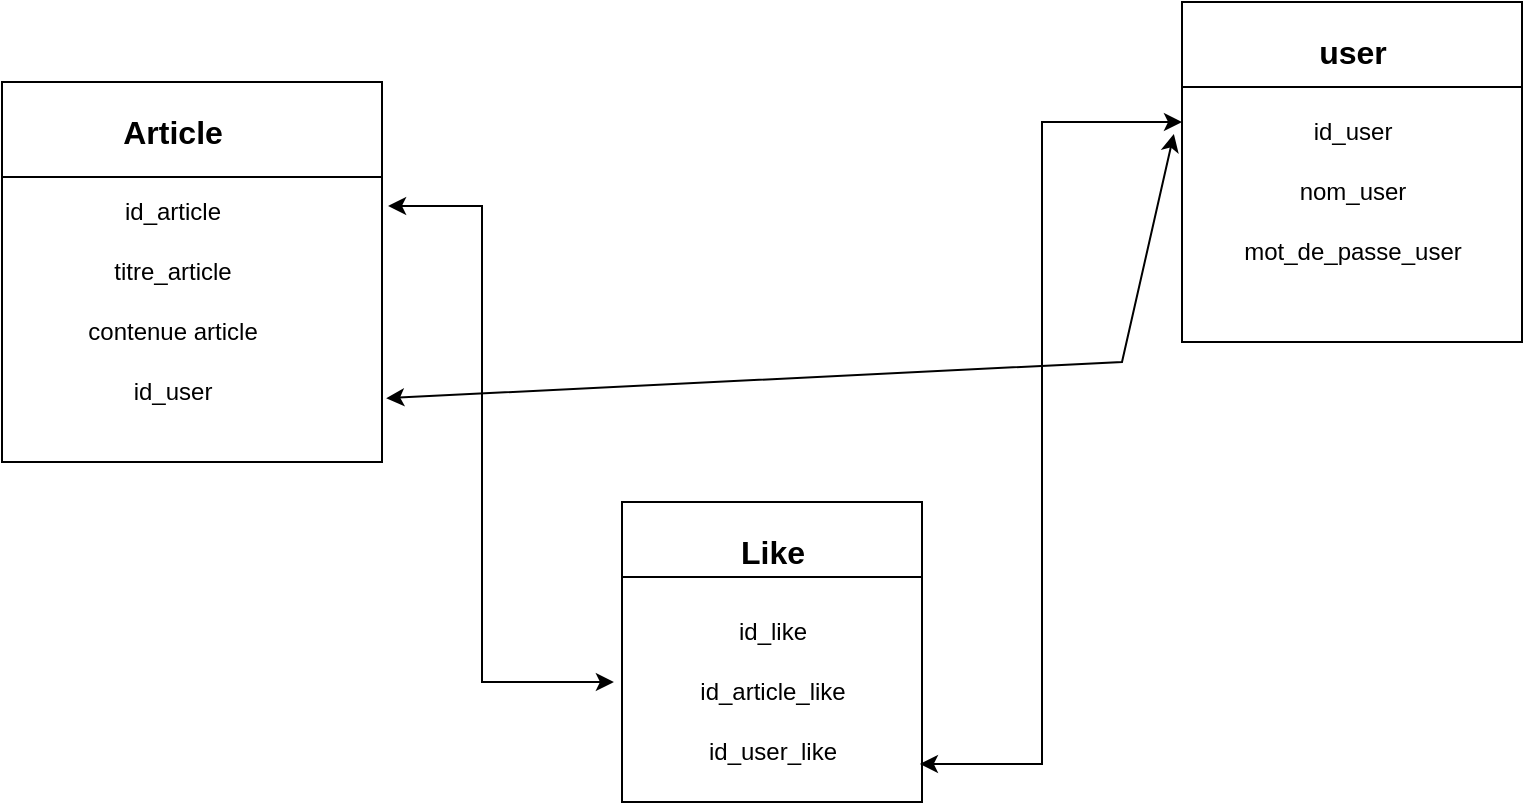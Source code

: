 <mxfile version="22.0.8" type="device">
  <diagram name="Page-1" id="TMXN3tZIVZ4df0n1FO96">
    <mxGraphModel dx="880" dy="434" grid="1" gridSize="10" guides="1" tooltips="1" connect="1" arrows="1" fold="1" page="1" pageScale="1" pageWidth="827" pageHeight="1169" math="0" shadow="0">
      <root>
        <mxCell id="0" />
        <mxCell id="1" parent="0" />
        <mxCell id="mRyvtQejUuGf_-ZFASQg-1" value="" style="whiteSpace=wrap;html=1;aspect=fixed;fontStyle=0" vertex="1" parent="1">
          <mxGeometry x="40" y="60" width="190" height="190" as="geometry" />
        </mxCell>
        <mxCell id="mRyvtQejUuGf_-ZFASQg-2" value="Article" style="text;html=1;align=center;verticalAlign=middle;resizable=0;points=[];autosize=1;strokeColor=none;fillColor=none;fontStyle=1;fontSize=16;" vertex="1" parent="1">
          <mxGeometry x="90" y="70" width="70" height="30" as="geometry" />
        </mxCell>
        <mxCell id="mRyvtQejUuGf_-ZFASQg-3" value="" style="endArrow=none;html=1;rounded=0;exitX=0;exitY=0.25;exitDx=0;exitDy=0;entryX=1;entryY=0.25;entryDx=0;entryDy=0;" edge="1" parent="1" source="mRyvtQejUuGf_-ZFASQg-1" target="mRyvtQejUuGf_-ZFASQg-1">
          <mxGeometry width="50" height="50" relative="1" as="geometry">
            <mxPoint x="390" y="250" as="sourcePoint" />
            <mxPoint x="440" y="200" as="targetPoint" />
          </mxGeometry>
        </mxCell>
        <mxCell id="mRyvtQejUuGf_-ZFASQg-4" value="id_article" style="text;html=1;align=center;verticalAlign=middle;resizable=0;points=[];autosize=1;strokeColor=none;fillColor=none;" vertex="1" parent="1">
          <mxGeometry x="90" y="110" width="70" height="30" as="geometry" />
        </mxCell>
        <mxCell id="mRyvtQejUuGf_-ZFASQg-5" value="titre_article" style="text;html=1;align=center;verticalAlign=middle;resizable=0;points=[];autosize=1;strokeColor=none;fillColor=none;" vertex="1" parent="1">
          <mxGeometry x="85" y="140" width="80" height="30" as="geometry" />
        </mxCell>
        <mxCell id="mRyvtQejUuGf_-ZFASQg-7" value="contenue article" style="text;html=1;align=center;verticalAlign=middle;resizable=0;points=[];autosize=1;strokeColor=none;fillColor=none;" vertex="1" parent="1">
          <mxGeometry x="70" y="170" width="110" height="30" as="geometry" />
        </mxCell>
        <mxCell id="mRyvtQejUuGf_-ZFASQg-9" value="" style="whiteSpace=wrap;html=1;aspect=fixed;fontStyle=0" vertex="1" parent="1">
          <mxGeometry x="630" y="20" width="170" height="170" as="geometry" />
        </mxCell>
        <mxCell id="mRyvtQejUuGf_-ZFASQg-10" value="user" style="text;html=1;align=center;verticalAlign=middle;resizable=0;points=[];autosize=1;strokeColor=none;fillColor=none;fontStyle=1;fontSize=16;" vertex="1" parent="1">
          <mxGeometry x="685" y="30" width="60" height="30" as="geometry" />
        </mxCell>
        <mxCell id="mRyvtQejUuGf_-ZFASQg-11" value="" style="endArrow=none;html=1;rounded=0;exitX=0;exitY=0.25;exitDx=0;exitDy=0;entryX=1;entryY=0.25;entryDx=0;entryDy=0;" edge="1" parent="1" source="mRyvtQejUuGf_-ZFASQg-9" target="mRyvtQejUuGf_-ZFASQg-9">
          <mxGeometry width="50" height="50" relative="1" as="geometry">
            <mxPoint x="980" y="210" as="sourcePoint" />
            <mxPoint x="1030" y="160" as="targetPoint" />
          </mxGeometry>
        </mxCell>
        <mxCell id="mRyvtQejUuGf_-ZFASQg-12" value="id_user" style="text;html=1;align=center;verticalAlign=middle;resizable=0;points=[];autosize=1;strokeColor=none;fillColor=none;" vertex="1" parent="1">
          <mxGeometry x="685" y="70" width="60" height="30" as="geometry" />
        </mxCell>
        <mxCell id="mRyvtQejUuGf_-ZFASQg-13" value="nom_user" style="text;html=1;align=center;verticalAlign=middle;resizable=0;points=[];autosize=1;strokeColor=none;fillColor=none;" vertex="1" parent="1">
          <mxGeometry x="675" y="100" width="80" height="30" as="geometry" />
        </mxCell>
        <mxCell id="mRyvtQejUuGf_-ZFASQg-14" value="mot_de_passe_user" style="text;html=1;align=center;verticalAlign=middle;resizable=0;points=[];autosize=1;strokeColor=none;fillColor=none;" vertex="1" parent="1">
          <mxGeometry x="650" y="130" width="130" height="30" as="geometry" />
        </mxCell>
        <mxCell id="mRyvtQejUuGf_-ZFASQg-15" value="id_user" style="text;html=1;align=center;verticalAlign=middle;resizable=0;points=[];autosize=1;strokeColor=none;fillColor=none;" vertex="1" parent="1">
          <mxGeometry x="95" y="200" width="60" height="30" as="geometry" />
        </mxCell>
        <mxCell id="mRyvtQejUuGf_-ZFASQg-17" value="" style="whiteSpace=wrap;html=1;aspect=fixed;fontStyle=0" vertex="1" parent="1">
          <mxGeometry x="350" y="270" width="150" height="150" as="geometry" />
        </mxCell>
        <mxCell id="mRyvtQejUuGf_-ZFASQg-18" value="Like" style="text;html=1;align=center;verticalAlign=middle;resizable=0;points=[];autosize=1;strokeColor=none;fillColor=none;fontStyle=1;fontSize=16;" vertex="1" parent="1">
          <mxGeometry x="395" y="280" width="60" height="30" as="geometry" />
        </mxCell>
        <mxCell id="mRyvtQejUuGf_-ZFASQg-19" value="" style="endArrow=none;html=1;rounded=0;exitX=0;exitY=0.25;exitDx=0;exitDy=0;entryX=1;entryY=0.25;entryDx=0;entryDy=0;" edge="1" parent="1" source="mRyvtQejUuGf_-ZFASQg-17" target="mRyvtQejUuGf_-ZFASQg-17">
          <mxGeometry width="50" height="50" relative="1" as="geometry">
            <mxPoint x="690" y="460" as="sourcePoint" />
            <mxPoint x="740" y="410" as="targetPoint" />
          </mxGeometry>
        </mxCell>
        <mxCell id="mRyvtQejUuGf_-ZFASQg-20" value="id_like" style="text;html=1;align=center;verticalAlign=middle;resizable=0;points=[];autosize=1;strokeColor=none;fillColor=none;" vertex="1" parent="1">
          <mxGeometry x="395" y="320" width="60" height="30" as="geometry" />
        </mxCell>
        <mxCell id="mRyvtQejUuGf_-ZFASQg-21" value="id_article_like" style="text;html=1;align=center;verticalAlign=middle;resizable=0;points=[];autosize=1;strokeColor=none;fillColor=none;" vertex="1" parent="1">
          <mxGeometry x="375" y="350" width="100" height="30" as="geometry" />
        </mxCell>
        <mxCell id="mRyvtQejUuGf_-ZFASQg-22" value="id_user_like" style="text;html=1;align=center;verticalAlign=middle;resizable=0;points=[];autosize=1;strokeColor=none;fillColor=none;" vertex="1" parent="1">
          <mxGeometry x="380" y="380" width="90" height="30" as="geometry" />
        </mxCell>
        <mxCell id="mRyvtQejUuGf_-ZFASQg-23" value="" style="endArrow=classic;startArrow=classic;html=1;rounded=0;exitX=-0.027;exitY=0.6;exitDx=0;exitDy=0;exitPerimeter=0;entryX=1.016;entryY=0.326;entryDx=0;entryDy=0;entryPerimeter=0;" edge="1" parent="1" source="mRyvtQejUuGf_-ZFASQg-17" target="mRyvtQejUuGf_-ZFASQg-1">
          <mxGeometry width="50" height="50" relative="1" as="geometry">
            <mxPoint x="300" y="160" as="sourcePoint" />
            <mxPoint x="280" y="120" as="targetPoint" />
            <Array as="points">
              <mxPoint x="280" y="360" />
              <mxPoint x="280" y="122" />
            </Array>
          </mxGeometry>
        </mxCell>
        <mxCell id="mRyvtQejUuGf_-ZFASQg-25" value="" style="endArrow=classic;startArrow=classic;html=1;rounded=0;exitX=0.993;exitY=0.873;exitDx=0;exitDy=0;exitPerimeter=0;" edge="1" parent="1" source="mRyvtQejUuGf_-ZFASQg-17">
          <mxGeometry width="50" height="50" relative="1" as="geometry">
            <mxPoint x="560" y="400" as="sourcePoint" />
            <mxPoint x="630" y="80" as="targetPoint" />
            <Array as="points">
              <mxPoint x="560" y="401" />
              <mxPoint x="560" y="80" />
            </Array>
          </mxGeometry>
        </mxCell>
        <mxCell id="mRyvtQejUuGf_-ZFASQg-26" value="" style="endArrow=classic;startArrow=classic;html=1;rounded=0;exitX=1.011;exitY=0.832;exitDx=0;exitDy=0;exitPerimeter=0;entryX=-0.024;entryY=0.388;entryDx=0;entryDy=0;entryPerimeter=0;" edge="1" parent="1" source="mRyvtQejUuGf_-ZFASQg-1" target="mRyvtQejUuGf_-ZFASQg-9">
          <mxGeometry width="50" height="50" relative="1" as="geometry">
            <mxPoint x="390" y="230" as="sourcePoint" />
            <mxPoint x="580" y="200" as="targetPoint" />
            <Array as="points">
              <mxPoint x="600" y="200" />
            </Array>
          </mxGeometry>
        </mxCell>
      </root>
    </mxGraphModel>
  </diagram>
</mxfile>
